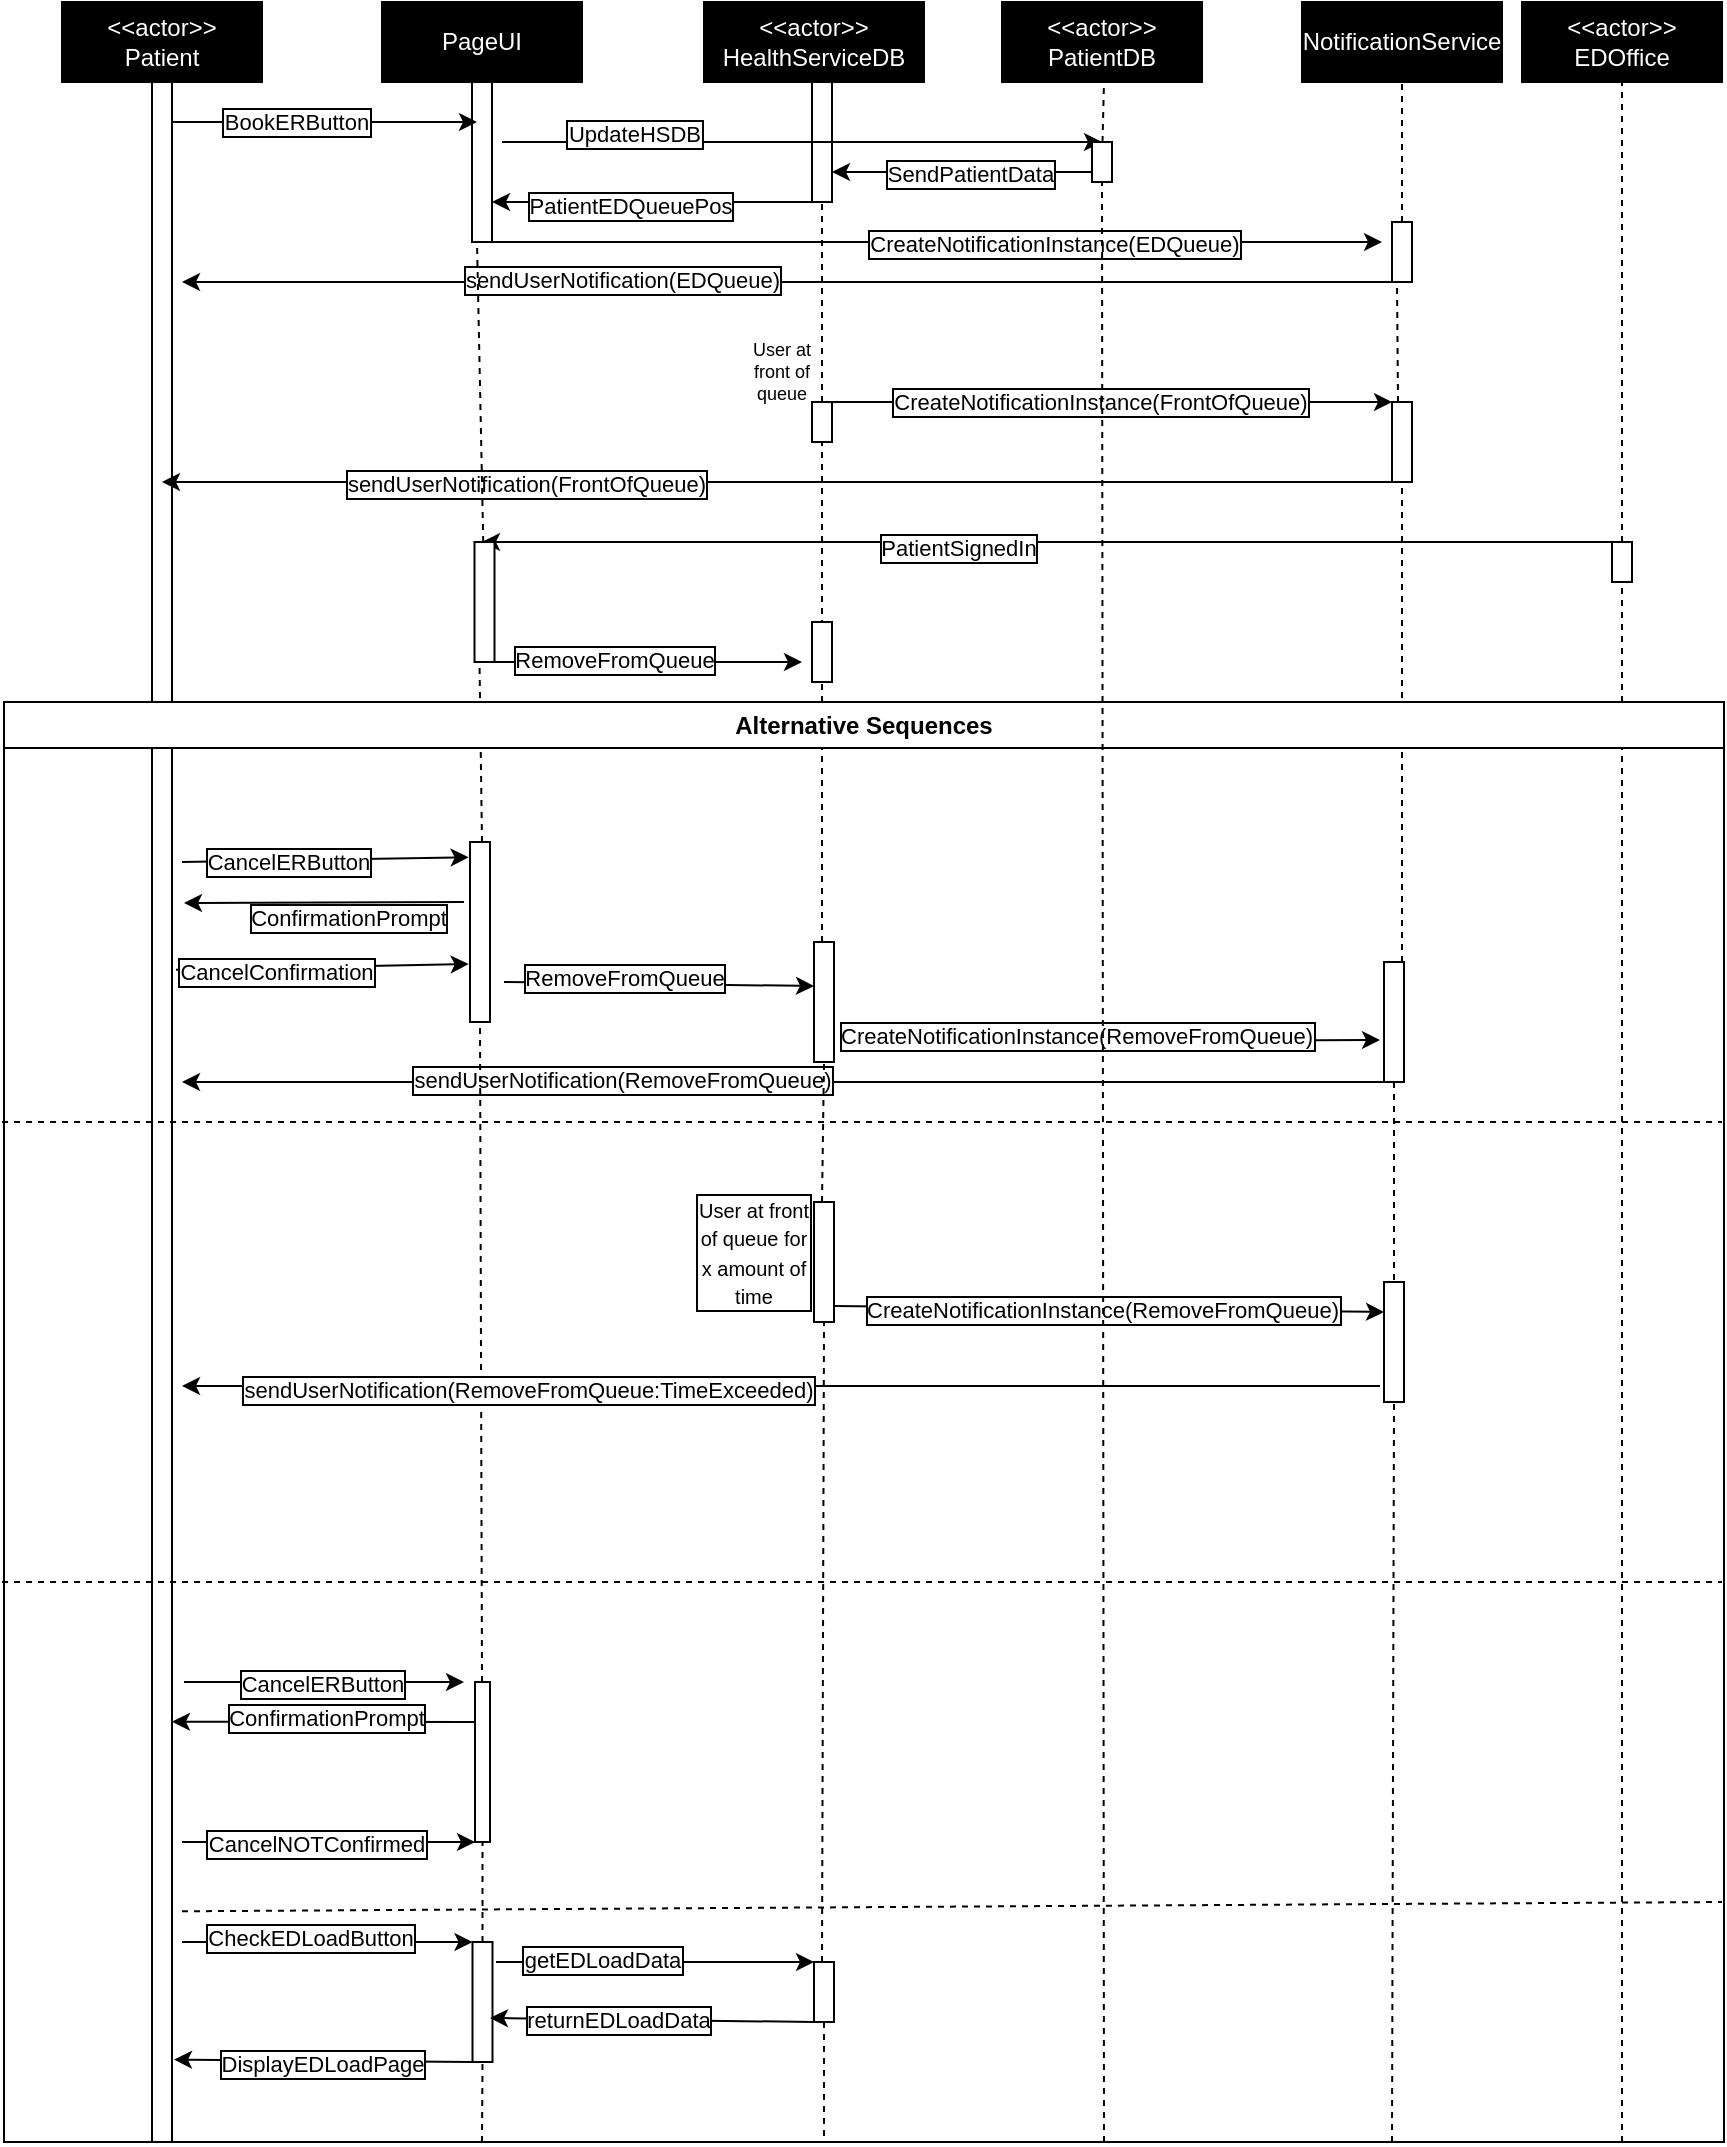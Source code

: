 <mxfile version="22.0.0" type="github">
  <diagram name="Page-1" id="XT7bn8gTdWA8QPqIjjBi">
    <mxGraphModel dx="1434" dy="782" grid="1" gridSize="10" guides="1" tooltips="1" connect="1" arrows="1" fold="1" page="1" pageScale="1" pageWidth="850" pageHeight="1100" math="0" shadow="0">
      <root>
        <mxCell id="0" />
        <mxCell id="1" parent="0" />
        <mxCell id="82Lhvo7nVB6kF26-BJnR-1" value="&lt;div&gt;&lt;font color=&quot;#ffffff&quot;&gt;&amp;lt;&amp;lt;actor&amp;gt;&amp;gt;&lt;/font&gt;&lt;/div&gt;&lt;div&gt;&lt;font color=&quot;#ffffff&quot;&gt;Patient&lt;/font&gt;&lt;/div&gt;" style="rounded=0;whiteSpace=wrap;html=1;fillColor=#000000;" parent="1" vertex="1">
          <mxGeometry x="40" y="30" width="100" height="40" as="geometry" />
        </mxCell>
        <mxCell id="82Lhvo7nVB6kF26-BJnR-2" value="&lt;font color=&quot;#ffffff&quot;&gt;PageUI&lt;/font&gt;" style="rounded=0;whiteSpace=wrap;html=1;fillColor=#000000;" parent="1" vertex="1">
          <mxGeometry x="200" y="30" width="100" height="40" as="geometry" />
        </mxCell>
        <mxCell id="82Lhvo7nVB6kF26-BJnR-3" value="&lt;div&gt;&lt;font color=&quot;#ffffff&quot;&gt;&amp;lt;&amp;lt;actor&amp;gt;&amp;gt;&lt;/font&gt;&lt;/div&gt;&lt;div&gt;&lt;font color=&quot;#ffffff&quot;&gt;HealthServiceDB&lt;/font&gt;&lt;/div&gt;" style="rounded=0;whiteSpace=wrap;html=1;fillColor=#000000;" parent="1" vertex="1">
          <mxGeometry x="361" y="30" width="110" height="40" as="geometry" />
        </mxCell>
        <mxCell id="82Lhvo7nVB6kF26-BJnR-6" value="&lt;div&gt;&lt;font color=&quot;#ffffff&quot;&gt;NotificationService&lt;/font&gt;&lt;/div&gt;" style="rounded=0;whiteSpace=wrap;html=1;fillColor=#000000;" parent="1" vertex="1">
          <mxGeometry x="660" y="30" width="100" height="40" as="geometry" />
        </mxCell>
        <mxCell id="82Lhvo7nVB6kF26-BJnR-8" value="" style="rounded=0;whiteSpace=wrap;html=1;" parent="1" vertex="1">
          <mxGeometry x="85" y="70" width="10" height="1030" as="geometry" />
        </mxCell>
        <mxCell id="82Lhvo7nVB6kF26-BJnR-14" value="" style="rounded=0;whiteSpace=wrap;html=1;" parent="1" vertex="1">
          <mxGeometry x="245" y="70" width="10" height="80" as="geometry" />
        </mxCell>
        <mxCell id="82Lhvo7nVB6kF26-BJnR-15" value="" style="rounded=0;whiteSpace=wrap;html=1;" parent="1" vertex="1">
          <mxGeometry x="415" y="70" width="10" height="60" as="geometry" />
        </mxCell>
        <mxCell id="82Lhvo7nVB6kF26-BJnR-17" value="" style="endArrow=classic;html=1;rounded=0;" parent="1" edge="1">
          <mxGeometry width="50" height="50" relative="1" as="geometry">
            <mxPoint x="260" y="100" as="sourcePoint" />
            <mxPoint x="560" y="100" as="targetPoint" />
          </mxGeometry>
        </mxCell>
        <mxCell id="82Lhvo7nVB6kF26-BJnR-18" value="&lt;div&gt;UpdateHSDB&lt;/div&gt;" style="edgeLabel;html=1;align=center;verticalAlign=middle;resizable=0;points=[];fontColor=#000000;labelBackgroundColor=#FFFFFF;labelBorderColor=default;" parent="82Lhvo7nVB6kF26-BJnR-17" vertex="1" connectable="0">
          <mxGeometry x="0.29" y="4" relative="1" as="geometry">
            <mxPoint x="-128" as="offset" />
          </mxGeometry>
        </mxCell>
        <mxCell id="82Lhvo7nVB6kF26-BJnR-19" value="" style="endArrow=classic;html=1;rounded=0;entryX=1;entryY=0.75;entryDx=0;entryDy=0;exitX=0;exitY=1;exitDx=0;exitDy=0;" parent="1" source="82Lhvo7nVB6kF26-BJnR-15" target="82Lhvo7nVB6kF26-BJnR-14" edge="1">
          <mxGeometry width="50" height="50" relative="1" as="geometry">
            <mxPoint x="420" y="390" as="sourcePoint" />
            <mxPoint x="470" y="340" as="targetPoint" />
          </mxGeometry>
        </mxCell>
        <mxCell id="82Lhvo7nVB6kF26-BJnR-20" value="&lt;span style=&quot;&quot;&gt;PatientEDQueuePos&lt;/span&gt;" style="edgeLabel;html=1;align=center;verticalAlign=middle;resizable=0;points=[];labelBorderColor=#000000;fontColor=#000000;labelBackgroundColor=#FFFFFF;" parent="82Lhvo7nVB6kF26-BJnR-19" vertex="1" connectable="0">
          <mxGeometry x="0.136" y="2" relative="1" as="geometry">
            <mxPoint as="offset" />
          </mxGeometry>
        </mxCell>
        <mxCell id="82Lhvo7nVB6kF26-BJnR-21" value="" style="endArrow=classic;html=1;rounded=0;exitX=1;exitY=1;exitDx=0;exitDy=0;" parent="1" source="82Lhvo7nVB6kF26-BJnR-14" edge="1">
          <mxGeometry width="50" height="50" relative="1" as="geometry">
            <mxPoint x="420" y="390" as="sourcePoint" />
            <mxPoint x="700" y="150" as="targetPoint" />
          </mxGeometry>
        </mxCell>
        <mxCell id="82Lhvo7nVB6kF26-BJnR-22" value="CreateNotificationInstance(EDQueue)" style="edgeLabel;html=1;align=center;verticalAlign=middle;resizable=0;points=[];labelBorderColor=default;" parent="82Lhvo7nVB6kF26-BJnR-21" vertex="1" connectable="0">
          <mxGeometry x="0.182" y="-1" relative="1" as="geometry">
            <mxPoint x="18" as="offset" />
          </mxGeometry>
        </mxCell>
        <mxCell id="82Lhvo7nVB6kF26-BJnR-23" value="" style="rounded=0;whiteSpace=wrap;html=1;" parent="1" vertex="1">
          <mxGeometry x="705" y="140" width="10" height="30" as="geometry" />
        </mxCell>
        <mxCell id="82Lhvo7nVB6kF26-BJnR-24" value="" style="endArrow=none;dashed=1;html=1;rounded=0;entryX=0.5;entryY=1;entryDx=0;entryDy=0;" parent="1" target="82Lhvo7nVB6kF26-BJnR-6" edge="1">
          <mxGeometry width="50" height="50" relative="1" as="geometry">
            <mxPoint x="710" y="140" as="sourcePoint" />
            <mxPoint x="470" y="340" as="targetPoint" />
          </mxGeometry>
        </mxCell>
        <mxCell id="82Lhvo7nVB6kF26-BJnR-26" value="" style="endArrow=classic;html=1;rounded=0;exitX=0;exitY=1;exitDx=0;exitDy=0;" parent="1" source="82Lhvo7nVB6kF26-BJnR-23" edge="1">
          <mxGeometry width="50" height="50" relative="1" as="geometry">
            <mxPoint x="705" y="140" as="sourcePoint" />
            <mxPoint x="100" y="170" as="targetPoint" />
          </mxGeometry>
        </mxCell>
        <mxCell id="82Lhvo7nVB6kF26-BJnR-27" value="sendUserNotification(EDQueue)" style="edgeLabel;html=1;align=center;verticalAlign=middle;resizable=0;points=[];labelBorderColor=default;" parent="82Lhvo7nVB6kF26-BJnR-26" vertex="1" connectable="0">
          <mxGeometry x="-0.033" y="-1" relative="1" as="geometry">
            <mxPoint x="-93" as="offset" />
          </mxGeometry>
        </mxCell>
        <mxCell id="82Lhvo7nVB6kF26-BJnR-28" value="" style="endArrow=none;dashed=1;html=1;rounded=0;" parent="1" edge="1">
          <mxGeometry width="50" height="50" relative="1" as="geometry">
            <mxPoint x="420" y="230" as="sourcePoint" />
            <mxPoint x="420" y="130" as="targetPoint" />
          </mxGeometry>
        </mxCell>
        <mxCell id="82Lhvo7nVB6kF26-BJnR-29" value="" style="rounded=0;whiteSpace=wrap;html=1;" parent="1" vertex="1">
          <mxGeometry x="415" y="230" width="10" height="20" as="geometry" />
        </mxCell>
        <mxCell id="82Lhvo7nVB6kF26-BJnR-33" value="" style="endArrow=none;dashed=1;html=1;rounded=0;entryX=0.25;entryY=1;entryDx=0;entryDy=0;" parent="1" target="82Lhvo7nVB6kF26-BJnR-23" edge="1">
          <mxGeometry width="50" height="50" relative="1" as="geometry">
            <mxPoint x="708" y="230" as="sourcePoint" />
            <mxPoint x="470" y="340" as="targetPoint" />
          </mxGeometry>
        </mxCell>
        <mxCell id="82Lhvo7nVB6kF26-BJnR-34" value="" style="rounded=0;whiteSpace=wrap;html=1;" parent="1" vertex="1">
          <mxGeometry x="705" y="230" width="10" height="40" as="geometry" />
        </mxCell>
        <mxCell id="82Lhvo7nVB6kF26-BJnR-35" value="" style="endArrow=classic;html=1;rounded=0;entryX=0;entryY=0;entryDx=0;entryDy=0;exitX=1;exitY=0;exitDx=0;exitDy=0;" parent="1" source="82Lhvo7nVB6kF26-BJnR-29" target="82Lhvo7nVB6kF26-BJnR-34" edge="1">
          <mxGeometry width="50" height="50" relative="1" as="geometry">
            <mxPoint x="420" y="390" as="sourcePoint" />
            <mxPoint x="470" y="340" as="targetPoint" />
          </mxGeometry>
        </mxCell>
        <mxCell id="82Lhvo7nVB6kF26-BJnR-36" value="CreateNotificationInstance(FrontOfQueue)" style="edgeLabel;html=1;align=center;verticalAlign=middle;resizable=0;points=[];labelBorderColor=default;" parent="82Lhvo7nVB6kF26-BJnR-35" vertex="1" connectable="0">
          <mxGeometry x="-0.414" y="1" relative="1" as="geometry">
            <mxPoint x="52" y="1" as="offset" />
          </mxGeometry>
        </mxCell>
        <mxCell id="82Lhvo7nVB6kF26-BJnR-37" value="" style="endArrow=classic;html=1;rounded=0;exitX=0.75;exitY=0;exitDx=0;exitDy=0;entryX=0;entryY=0;entryDx=0;entryDy=0;" parent="1" edge="1">
          <mxGeometry width="50" height="50" relative="1" as="geometry">
            <mxPoint x="95" y="90" as="sourcePoint" />
            <mxPoint x="247.5" y="90" as="targetPoint" />
          </mxGeometry>
        </mxCell>
        <mxCell id="82Lhvo7nVB6kF26-BJnR-38" value="&lt;font&gt;BookERButton&lt;/font&gt;" style="edgeLabel;html=1;align=center;verticalAlign=middle;resizable=0;points=[];labelBackgroundColor=#FFFFFF;fontColor=#000000;labelBorderColor=default;" parent="82Lhvo7nVB6kF26-BJnR-37" vertex="1" connectable="0">
          <mxGeometry x="-0.187" relative="1" as="geometry">
            <mxPoint as="offset" />
          </mxGeometry>
        </mxCell>
        <mxCell id="82Lhvo7nVB6kF26-BJnR-39" value="" style="endArrow=classic;html=1;rounded=0;exitX=0;exitY=1;exitDx=0;exitDy=0;" parent="1" source="82Lhvo7nVB6kF26-BJnR-34" edge="1">
          <mxGeometry width="50" height="50" relative="1" as="geometry">
            <mxPoint x="420" y="390" as="sourcePoint" />
            <mxPoint x="90" y="270" as="targetPoint" />
          </mxGeometry>
        </mxCell>
        <mxCell id="82Lhvo7nVB6kF26-BJnR-40" value="sendUserNotification(FrontOfQueue)" style="edgeLabel;html=1;align=center;verticalAlign=middle;resizable=0;points=[];labelBorderColor=default;" parent="82Lhvo7nVB6kF26-BJnR-39" vertex="1" connectable="0">
          <mxGeometry x="0.118" y="1" relative="1" as="geometry">
            <mxPoint x="-89" as="offset" />
          </mxGeometry>
        </mxCell>
        <mxCell id="82Lhvo7nVB6kF26-BJnR-41" value="User at front of queue" style="text;html=1;strokeColor=none;fillColor=none;align=center;verticalAlign=middle;whiteSpace=wrap;rounded=0;fontSize=9;" parent="1" vertex="1">
          <mxGeometry x="375" y="210" width="50" height="10" as="geometry" />
        </mxCell>
        <mxCell id="82Lhvo7nVB6kF26-BJnR-51" value="" style="endArrow=none;dashed=1;html=1;rounded=0;entryX=0.25;entryY=1;entryDx=0;entryDy=0;" parent="1" target="82Lhvo7nVB6kF26-BJnR-14" edge="1" source="_YnTIn_lLOJTzUy0rTk--29">
          <mxGeometry width="50" height="50" relative="1" as="geometry">
            <mxPoint x="250" y="450" as="sourcePoint" />
            <mxPoint x="470" y="400" as="targetPoint" />
          </mxGeometry>
        </mxCell>
        <mxCell id="82Lhvo7nVB6kF26-BJnR-53" value="" style="endArrow=classic;html=1;rounded=0;entryX=-0.067;entryY=0.085;entryDx=0;entryDy=0;entryPerimeter=0;" parent="1" target="82Lhvo7nVB6kF26-BJnR-52" edge="1">
          <mxGeometry width="50" height="50" relative="1" as="geometry">
            <mxPoint x="100" y="460" as="sourcePoint" />
            <mxPoint x="240" y="467" as="targetPoint" />
          </mxGeometry>
        </mxCell>
        <mxCell id="82Lhvo7nVB6kF26-BJnR-54" value="CancelERButton" style="edgeLabel;html=1;align=center;verticalAlign=middle;resizable=0;points=[];labelBorderColor=default;" parent="82Lhvo7nVB6kF26-BJnR-53" vertex="1" connectable="0">
          <mxGeometry x="-0.263" y="-1" relative="1" as="geometry">
            <mxPoint as="offset" />
          </mxGeometry>
        </mxCell>
        <mxCell id="82Lhvo7nVB6kF26-BJnR-57" value="" style="endArrow=classic;html=1;rounded=0;exitX=1.2;exitY=0.431;exitDx=0;exitDy=0;exitPerimeter=0;entryX=-0.067;entryY=0.678;entryDx=0;entryDy=0;entryPerimeter=0;" parent="1" source="82Lhvo7nVB6kF26-BJnR-8" target="82Lhvo7nVB6kF26-BJnR-52" edge="1">
          <mxGeometry width="50" height="50" relative="1" as="geometry">
            <mxPoint x="420" y="450" as="sourcePoint" />
            <mxPoint x="230" y="508" as="targetPoint" />
          </mxGeometry>
        </mxCell>
        <mxCell id="82Lhvo7nVB6kF26-BJnR-58" value="CancelConfirmation" style="edgeLabel;html=1;align=center;verticalAlign=middle;resizable=0;points=[];labelBorderColor=default;" parent="82Lhvo7nVB6kF26-BJnR-57" vertex="1" connectable="0">
          <mxGeometry x="-0.323" y="-2" relative="1" as="geometry">
            <mxPoint as="offset" />
          </mxGeometry>
        </mxCell>
        <mxCell id="82Lhvo7nVB6kF26-BJnR-59" value="" style="endArrow=none;dashed=1;html=1;rounded=0;entryX=0.5;entryY=1;entryDx=0;entryDy=0;" parent="1" edge="1">
          <mxGeometry width="50" height="50" relative="1" as="geometry">
            <mxPoint x="420" y="500" as="sourcePoint" />
            <mxPoint x="420" y="350" as="targetPoint" />
          </mxGeometry>
        </mxCell>
        <mxCell id="82Lhvo7nVB6kF26-BJnR-64" value="" style="endArrow=none;dashed=1;html=1;rounded=0;entryX=0.5;entryY=1;entryDx=0;entryDy=0;" parent="1" target="82Lhvo7nVB6kF26-BJnR-34" edge="1">
          <mxGeometry width="50" height="50" relative="1" as="geometry">
            <mxPoint x="710" y="510" as="sourcePoint" />
            <mxPoint x="470" y="400" as="targetPoint" />
          </mxGeometry>
        </mxCell>
        <mxCell id="82Lhvo7nVB6kF26-BJnR-67" value="" style="endArrow=classic;html=1;rounded=0;exitX=0;exitY=1;exitDx=0;exitDy=0;" parent="1" source="82Lhvo7nVB6kF26-BJnR-65" edge="1">
          <mxGeometry width="50" height="50" relative="1" as="geometry">
            <mxPoint x="420" y="450" as="sourcePoint" />
            <mxPoint x="100" y="570" as="targetPoint" />
          </mxGeometry>
        </mxCell>
        <mxCell id="82Lhvo7nVB6kF26-BJnR-68" value="sendUserNotification(RemoveFromQueue)" style="edgeLabel;html=1;align=center;verticalAlign=middle;resizable=0;points=[];labelBorderColor=default;" parent="82Lhvo7nVB6kF26-BJnR-67" vertex="1" connectable="0">
          <mxGeometry x="0.27" y="-1" relative="1" as="geometry">
            <mxPoint as="offset" />
          </mxGeometry>
        </mxCell>
        <mxCell id="82Lhvo7nVB6kF26-BJnR-71" value="" style="endArrow=none;dashed=1;html=1;rounded=0;entryX=0.5;entryY=1;entryDx=0;entryDy=0;" parent="1" target="82Lhvo7nVB6kF26-BJnR-52" edge="1">
          <mxGeometry width="50" height="50" relative="1" as="geometry">
            <mxPoint x="250" y="870" as="sourcePoint" />
            <mxPoint x="470" y="550" as="targetPoint" />
          </mxGeometry>
        </mxCell>
        <mxCell id="82Lhvo7nVB6kF26-BJnR-72" value="" style="endArrow=none;dashed=1;html=1;rounded=0;entryX=0.5;entryY=1;entryDx=0;entryDy=0;" parent="1" target="82Lhvo7nVB6kF26-BJnR-60" edge="1">
          <mxGeometry width="50" height="50" relative="1" as="geometry">
            <mxPoint x="420" y="630" as="sourcePoint" />
            <mxPoint x="470" y="550" as="targetPoint" />
          </mxGeometry>
        </mxCell>
        <mxCell id="82Lhvo7nVB6kF26-BJnR-78" value="" style="endArrow=classic;html=1;rounded=0;exitX=-0.2;exitY=0.867;exitDx=0;exitDy=0;exitPerimeter=0;" parent="1" source="82Lhvo7nVB6kF26-BJnR-76" edge="1">
          <mxGeometry width="50" height="50" relative="1" as="geometry">
            <mxPoint x="620" y="790" as="sourcePoint" />
            <mxPoint x="100" y="722" as="targetPoint" />
          </mxGeometry>
        </mxCell>
        <mxCell id="82Lhvo7nVB6kF26-BJnR-79" value="sendUserNotification(RemoveFromQueue:TimeExceeded)" style="edgeLabel;html=1;align=center;verticalAlign=middle;resizable=0;points=[];labelBorderColor=default;" parent="82Lhvo7nVB6kF26-BJnR-78" vertex="1" connectable="0">
          <mxGeometry x="0.518" y="2" relative="1" as="geometry">
            <mxPoint x="28" as="offset" />
          </mxGeometry>
        </mxCell>
        <mxCell id="82Lhvo7nVB6kF26-BJnR-93" value="" style="endArrow=none;dashed=1;html=1;rounded=0;entryX=0.5;entryY=1;entryDx=0;entryDy=0;" parent="1" target="82Lhvo7nVB6kF26-BJnR-76" edge="1">
          <mxGeometry width="50" height="50" relative="1" as="geometry">
            <mxPoint x="705" y="1100" as="sourcePoint" />
            <mxPoint x="470" y="610" as="targetPoint" />
          </mxGeometry>
        </mxCell>
        <mxCell id="_YnTIn_lLOJTzUy0rTk--1" value="" style="endArrow=none;dashed=1;html=1;rounded=0;" edge="1" parent="1">
          <mxGeometry width="50" height="50" relative="1" as="geometry">
            <mxPoint x="10" y="820" as="sourcePoint" />
            <mxPoint x="870" y="820" as="targetPoint" />
          </mxGeometry>
        </mxCell>
        <mxCell id="_YnTIn_lLOJTzUy0rTk--7" value="" style="endArrow=classic;html=1;rounded=0;exitX=0;exitY=0.25;exitDx=0;exitDy=0;entryX=1;entryY=0.796;entryDx=0;entryDy=0;entryPerimeter=0;" edge="1" parent="1" source="_YnTIn_lLOJTzUy0rTk--3" target="82Lhvo7nVB6kF26-BJnR-8">
          <mxGeometry width="50" height="50" relative="1" as="geometry">
            <mxPoint x="150" y="940" as="sourcePoint" />
            <mxPoint x="200" y="890" as="targetPoint" />
          </mxGeometry>
        </mxCell>
        <mxCell id="_YnTIn_lLOJTzUy0rTk--8" value="ConfirmationPrompt" style="edgeLabel;html=1;align=center;verticalAlign=middle;resizable=0;points=[];labelBorderColor=default;" vertex="1" connectable="0" parent="_YnTIn_lLOJTzUy0rTk--7">
          <mxGeometry x="0.417" y="-2" relative="1" as="geometry">
            <mxPoint x="33" as="offset" />
          </mxGeometry>
        </mxCell>
        <mxCell id="_YnTIn_lLOJTzUy0rTk--9" value="" style="endArrow=classic;html=1;rounded=0;entryX=0;entryY=1;entryDx=0;entryDy=0;" edge="1" parent="1" target="_YnTIn_lLOJTzUy0rTk--3">
          <mxGeometry width="50" height="50" relative="1" as="geometry">
            <mxPoint x="100" y="950" as="sourcePoint" />
            <mxPoint x="180" y="910" as="targetPoint" />
          </mxGeometry>
        </mxCell>
        <mxCell id="_YnTIn_lLOJTzUy0rTk--11" value="CancelNOTConfirmed" style="edgeLabel;html=1;align=center;verticalAlign=middle;resizable=0;points=[];labelBorderColor=default;" vertex="1" connectable="0" parent="_YnTIn_lLOJTzUy0rTk--9">
          <mxGeometry x="-0.34" y="-1" relative="1" as="geometry">
            <mxPoint x="18" as="offset" />
          </mxGeometry>
        </mxCell>
        <mxCell id="_YnTIn_lLOJTzUy0rTk--13" value="&lt;div&gt;&lt;font color=&quot;#ffffff&quot;&gt;&amp;lt;&amp;lt;actor&amp;gt;&amp;gt;&lt;/font&gt;&lt;/div&gt;&lt;div&gt;&lt;font color=&quot;#ffffff&quot;&gt;PatientDB&lt;/font&gt;&lt;/div&gt;" style="rounded=0;whiteSpace=wrap;html=1;fillColor=#000000;" vertex="1" parent="1">
          <mxGeometry x="510" y="30" width="100" height="40" as="geometry" />
        </mxCell>
        <mxCell id="_YnTIn_lLOJTzUy0rTk--14" value="" style="endArrow=none;dashed=1;html=1;rounded=0;entryX=0.5;entryY=1;entryDx=0;entryDy=0;" edge="1" parent="1" source="_YnTIn_lLOJTzUy0rTk--52">
          <mxGeometry width="50" height="50" relative="1" as="geometry">
            <mxPoint x="561" y="1100" as="sourcePoint" />
            <mxPoint x="561" y="70" as="targetPoint" />
          </mxGeometry>
        </mxCell>
        <mxCell id="_YnTIn_lLOJTzUy0rTk--15" value="" style="endArrow=classic;html=1;rounded=0;entryX=1;entryY=0.75;entryDx=0;entryDy=0;exitX=0;exitY=0.75;exitDx=0;exitDy=0;" edge="1" parent="1" source="_YnTIn_lLOJTzUy0rTk--52" target="82Lhvo7nVB6kF26-BJnR-15">
          <mxGeometry width="50" height="50" relative="1" as="geometry">
            <mxPoint x="550" y="115" as="sourcePoint" />
            <mxPoint x="450" y="310" as="targetPoint" />
          </mxGeometry>
        </mxCell>
        <mxCell id="_YnTIn_lLOJTzUy0rTk--16" value="SendPatientData" style="edgeLabel;html=1;align=center;verticalAlign=middle;resizable=0;points=[];labelBorderColor=default;" vertex="1" connectable="0" parent="_YnTIn_lLOJTzUy0rTk--15">
          <mxGeometry x="0.229" y="1" relative="1" as="geometry">
            <mxPoint x="19" as="offset" />
          </mxGeometry>
        </mxCell>
        <mxCell id="_YnTIn_lLOJTzUy0rTk--18" value="&lt;div&gt;&lt;font color=&quot;#ffffff&quot;&gt;&amp;lt;&amp;lt;actor&amp;gt;&amp;gt;&lt;/font&gt;&lt;/div&gt;&lt;div&gt;&lt;font color=&quot;#ffffff&quot;&gt;EDOffice&lt;/font&gt;&lt;/div&gt;" style="rounded=0;whiteSpace=wrap;html=1;fillColor=#000000;" vertex="1" parent="1">
          <mxGeometry x="770" y="30" width="100" height="40" as="geometry" />
        </mxCell>
        <mxCell id="_YnTIn_lLOJTzUy0rTk--21" value="" style="endArrow=none;dashed=1;html=1;rounded=0;entryX=0.5;entryY=1;entryDx=0;entryDy=0;" edge="1" parent="1" source="_YnTIn_lLOJTzUy0rTk--25" target="_YnTIn_lLOJTzUy0rTk--18">
          <mxGeometry width="50" height="50" relative="1" as="geometry">
            <mxPoint x="820" y="1100" as="sourcePoint" />
            <mxPoint x="380" y="340" as="targetPoint" />
          </mxGeometry>
        </mxCell>
        <mxCell id="_YnTIn_lLOJTzUy0rTk--22" value="" style="endArrow=none;dashed=1;html=1;rounded=0;" edge="1" parent="1">
          <mxGeometry width="50" height="50" relative="1" as="geometry">
            <mxPoint x="420" y="360" as="sourcePoint" />
            <mxPoint x="420" y="250" as="targetPoint" />
          </mxGeometry>
        </mxCell>
        <mxCell id="_YnTIn_lLOJTzUy0rTk--23" value="" style="endArrow=none;dashed=1;html=1;rounded=0;" edge="1" parent="1">
          <mxGeometry width="50" height="50" relative="1" as="geometry">
            <mxPoint x="10" y="590" as="sourcePoint" />
            <mxPoint x="870" y="590" as="targetPoint" />
          </mxGeometry>
        </mxCell>
        <mxCell id="_YnTIn_lLOJTzUy0rTk--26" value="" style="endArrow=none;dashed=1;html=1;rounded=0;entryX=0.5;entryY=1;entryDx=0;entryDy=0;" edge="1" parent="1" target="_YnTIn_lLOJTzUy0rTk--25">
          <mxGeometry width="50" height="50" relative="1" as="geometry">
            <mxPoint x="820" y="1100" as="sourcePoint" />
            <mxPoint x="820" y="70" as="targetPoint" />
          </mxGeometry>
        </mxCell>
        <mxCell id="_YnTIn_lLOJTzUy0rTk--25" value="" style="rounded=0;whiteSpace=wrap;html=1;" vertex="1" parent="1">
          <mxGeometry x="815" y="300" width="10" height="20" as="geometry" />
        </mxCell>
        <mxCell id="_YnTIn_lLOJTzUy0rTk--27" value="" style="endArrow=classic;html=1;rounded=0;exitX=0;exitY=0;exitDx=0;exitDy=0;" edge="1" parent="1" source="_YnTIn_lLOJTzUy0rTk--25">
          <mxGeometry width="50" height="50" relative="1" as="geometry">
            <mxPoint x="330" y="420" as="sourcePoint" />
            <mxPoint x="250" y="300" as="targetPoint" />
          </mxGeometry>
        </mxCell>
        <mxCell id="_YnTIn_lLOJTzUy0rTk--28" value="PatientSignedIn" style="edgeLabel;html=1;align=center;verticalAlign=middle;resizable=0;points=[];labelBorderColor=default;" vertex="1" connectable="0" parent="_YnTIn_lLOJTzUy0rTk--27">
          <mxGeometry x="0.158" y="3" relative="1" as="geometry">
            <mxPoint as="offset" />
          </mxGeometry>
        </mxCell>
        <mxCell id="_YnTIn_lLOJTzUy0rTk--30" value="" style="endArrow=none;dashed=1;html=1;rounded=0;entryX=0.25;entryY=1;entryDx=0;entryDy=0;" edge="1" parent="1" target="_YnTIn_lLOJTzUy0rTk--29">
          <mxGeometry width="50" height="50" relative="1" as="geometry">
            <mxPoint x="250" y="450" as="sourcePoint" />
            <mxPoint x="248" y="150" as="targetPoint" />
          </mxGeometry>
        </mxCell>
        <mxCell id="_YnTIn_lLOJTzUy0rTk--29" value="" style="rounded=0;whiteSpace=wrap;html=1;" vertex="1" parent="1">
          <mxGeometry x="246.25" y="300" width="10" height="60" as="geometry" />
        </mxCell>
        <mxCell id="_YnTIn_lLOJTzUy0rTk--32" value="" style="rounded=0;whiteSpace=wrap;html=1;" vertex="1" parent="1">
          <mxGeometry x="415" y="340" width="10" height="30" as="geometry" />
        </mxCell>
        <mxCell id="_YnTIn_lLOJTzUy0rTk--33" value="" style="endArrow=classic;html=1;rounded=0;exitX=1;exitY=1;exitDx=0;exitDy=0;" edge="1" parent="1" source="_YnTIn_lLOJTzUy0rTk--29">
          <mxGeometry width="50" height="50" relative="1" as="geometry">
            <mxPoint x="330" y="420" as="sourcePoint" />
            <mxPoint x="410" y="360" as="targetPoint" />
          </mxGeometry>
        </mxCell>
        <mxCell id="_YnTIn_lLOJTzUy0rTk--35" value="RemoveFromQueue" style="edgeLabel;html=1;align=center;verticalAlign=middle;resizable=0;points=[];labelBorderColor=default;" vertex="1" connectable="0" parent="_YnTIn_lLOJTzUy0rTk--33">
          <mxGeometry x="-0.223" y="1" relative="1" as="geometry">
            <mxPoint as="offset" />
          </mxGeometry>
        </mxCell>
        <mxCell id="_YnTIn_lLOJTzUy0rTk--36" value="" style="endArrow=none;dashed=1;html=1;rounded=0;exitX=1.5;exitY=0.888;exitDx=0;exitDy=0;exitPerimeter=0;" edge="1" parent="1" source="82Lhvo7nVB6kF26-BJnR-8">
          <mxGeometry width="50" height="50" relative="1" as="geometry">
            <mxPoint x="330" y="960" as="sourcePoint" />
            <mxPoint x="870" y="980" as="targetPoint" />
          </mxGeometry>
        </mxCell>
        <mxCell id="_YnTIn_lLOJTzUy0rTk--37" value="" style="endArrow=classic;html=1;rounded=0;entryX=0;entryY=0;entryDx=0;entryDy=0;" edge="1" parent="1" target="_YnTIn_lLOJTzUy0rTk--38">
          <mxGeometry width="50" height="50" relative="1" as="geometry">
            <mxPoint x="100" y="1000" as="sourcePoint" />
            <mxPoint x="220" y="1020" as="targetPoint" />
          </mxGeometry>
        </mxCell>
        <mxCell id="_YnTIn_lLOJTzUy0rTk--40" value="CheckEDLoadButton" style="edgeLabel;html=1;align=center;verticalAlign=middle;resizable=0;points=[];labelBorderColor=default;" vertex="1" connectable="0" parent="_YnTIn_lLOJTzUy0rTk--37">
          <mxGeometry x="-0.398" y="2" relative="1" as="geometry">
            <mxPoint x="20" as="offset" />
          </mxGeometry>
        </mxCell>
        <mxCell id="_YnTIn_lLOJTzUy0rTk--48" value="" style="endArrow=classic;html=1;rounded=0;exitX=0;exitY=1;exitDx=0;exitDy=0;entryX=1.1;entryY=0.96;entryDx=0;entryDy=0;entryPerimeter=0;" edge="1" parent="1" source="_YnTIn_lLOJTzUy0rTk--38" target="82Lhvo7nVB6kF26-BJnR-8">
          <mxGeometry width="50" height="50" relative="1" as="geometry">
            <mxPoint x="330" y="780" as="sourcePoint" />
            <mxPoint x="380" y="730" as="targetPoint" />
          </mxGeometry>
        </mxCell>
        <mxCell id="_YnTIn_lLOJTzUy0rTk--49" value="DisplayEDLoadPage" style="edgeLabel;html=1;align=center;verticalAlign=middle;resizable=0;points=[];labelBorderColor=default;" vertex="1" connectable="0" parent="_YnTIn_lLOJTzUy0rTk--48">
          <mxGeometry x="0.321" y="2" relative="1" as="geometry">
            <mxPoint x="23" as="offset" />
          </mxGeometry>
        </mxCell>
        <mxCell id="82Lhvo7nVB6kF26-BJnR-50" value="Alternative Sequences" style="swimlane;whiteSpace=wrap;html=1;" parent="1" vertex="1">
          <mxGeometry x="11" y="380" width="860" height="720" as="geometry" />
        </mxCell>
        <mxCell id="82Lhvo7nVB6kF26-BJnR-52" value="" style="rounded=0;whiteSpace=wrap;html=1;" parent="82Lhvo7nVB6kF26-BJnR-50" vertex="1">
          <mxGeometry x="233" y="70" width="10" height="90" as="geometry" />
        </mxCell>
        <mxCell id="82Lhvo7nVB6kF26-BJnR-60" value="" style="rounded=0;whiteSpace=wrap;html=1;" parent="82Lhvo7nVB6kF26-BJnR-50" vertex="1">
          <mxGeometry x="405" y="120" width="10" height="60" as="geometry" />
        </mxCell>
        <mxCell id="82Lhvo7nVB6kF26-BJnR-61" value="" style="endArrow=classic;html=1;rounded=0;entryX=0;entryY=0.367;entryDx=0;entryDy=0;entryPerimeter=0;" parent="82Lhvo7nVB6kF26-BJnR-50" target="82Lhvo7nVB6kF26-BJnR-60" edge="1">
          <mxGeometry width="50" height="50" relative="1" as="geometry">
            <mxPoint x="250" y="140" as="sourcePoint" />
            <mxPoint x="460" y="20" as="targetPoint" />
          </mxGeometry>
        </mxCell>
        <mxCell id="82Lhvo7nVB6kF26-BJnR-62" value="RemoveFromQueue" style="edgeLabel;html=1;align=center;verticalAlign=middle;resizable=0;points=[];labelBorderColor=default;" parent="82Lhvo7nVB6kF26-BJnR-61" vertex="1" connectable="0">
          <mxGeometry x="-0.226" y="3" relative="1" as="geometry">
            <mxPoint as="offset" />
          </mxGeometry>
        </mxCell>
        <mxCell id="82Lhvo7nVB6kF26-BJnR-63" value="" style="endArrow=classic;html=1;rounded=0;exitX=1;exitY=0.75;exitDx=0;exitDy=0;entryX=-0.2;entryY=0.65;entryDx=0;entryDy=0;entryPerimeter=0;" parent="82Lhvo7nVB6kF26-BJnR-50" target="82Lhvo7nVB6kF26-BJnR-65" edge="1">
          <mxGeometry width="50" height="50" relative="1" as="geometry">
            <mxPoint x="430" y="170" as="sourcePoint" />
            <mxPoint x="670" y="170" as="targetPoint" />
          </mxGeometry>
        </mxCell>
        <mxCell id="82Lhvo7nVB6kF26-BJnR-66" value="CreateNotificationInstance(RemoveFromQueue)" style="edgeLabel;html=1;align=center;verticalAlign=middle;resizable=0;points=[];labelBorderColor=default;" parent="82Lhvo7nVB6kF26-BJnR-63" vertex="1" connectable="0">
          <mxGeometry x="-0.178" y="3" relative="1" as="geometry">
            <mxPoint as="offset" />
          </mxGeometry>
        </mxCell>
        <mxCell id="82Lhvo7nVB6kF26-BJnR-65" value="" style="rounded=0;whiteSpace=wrap;html=1;" parent="82Lhvo7nVB6kF26-BJnR-50" vertex="1">
          <mxGeometry x="690" y="130" width="10" height="60" as="geometry" />
        </mxCell>
        <mxCell id="82Lhvo7nVB6kF26-BJnR-74" value="" style="rounded=0;whiteSpace=wrap;html=1;" parent="82Lhvo7nVB6kF26-BJnR-50" vertex="1">
          <mxGeometry x="405" y="250" width="10" height="60" as="geometry" />
        </mxCell>
        <mxCell id="82Lhvo7nVB6kF26-BJnR-76" value="" style="rounded=0;whiteSpace=wrap;html=1;" parent="82Lhvo7nVB6kF26-BJnR-50" vertex="1">
          <mxGeometry x="690" y="290" width="10" height="60" as="geometry" />
        </mxCell>
        <mxCell id="82Lhvo7nVB6kF26-BJnR-75" value="" style="endArrow=classic;html=1;rounded=0;exitX=1;exitY=0.867;exitDx=0;exitDy=0;exitPerimeter=0;entryX=0;entryY=0.25;entryDx=0;entryDy=0;" parent="82Lhvo7nVB6kF26-BJnR-50" source="82Lhvo7nVB6kF26-BJnR-74" target="82Lhvo7nVB6kF26-BJnR-76" edge="1">
          <mxGeometry width="50" height="50" relative="1" as="geometry">
            <mxPoint x="470" y="310" as="sourcePoint" />
            <mxPoint x="670" y="300" as="targetPoint" />
          </mxGeometry>
        </mxCell>
        <mxCell id="82Lhvo7nVB6kF26-BJnR-77" value="&lt;div&gt;CreateNotificationInstance(RemoveFromQueue)&lt;/div&gt;" style="edgeLabel;html=1;align=center;verticalAlign=middle;resizable=0;points=[];labelBorderColor=default;" parent="82Lhvo7nVB6kF26-BJnR-75" vertex="1" connectable="0">
          <mxGeometry x="-0.302" y="-1" relative="1" as="geometry">
            <mxPoint x="38" as="offset" />
          </mxGeometry>
        </mxCell>
        <mxCell id="82Lhvo7nVB6kF26-BJnR-80" value="&lt;font style=&quot;font-size: 10px;&quot;&gt;User at front of queue for x amount of time&lt;br&gt;&lt;/font&gt;" style="text;html=1;strokeColor=none;fillColor=none;align=center;verticalAlign=middle;whiteSpace=wrap;rounded=0;labelBorderColor=default;" parent="82Lhvo7nVB6kF26-BJnR-50" vertex="1">
          <mxGeometry x="345" y="260" width="60" height="30" as="geometry" />
        </mxCell>
        <mxCell id="82Lhvo7nVB6kF26-BJnR-82" value="" style="endArrow=none;dashed=1;html=1;rounded=0;exitX=0.5;exitY=1;exitDx=0;exitDy=0;entryX=0.5;entryY=0;entryDx=0;entryDy=0;" parent="82Lhvo7nVB6kF26-BJnR-50" source="82Lhvo7nVB6kF26-BJnR-65" target="82Lhvo7nVB6kF26-BJnR-76" edge="1">
          <mxGeometry width="50" height="50" relative="1" as="geometry">
            <mxPoint x="410" y="130" as="sourcePoint" />
            <mxPoint x="460" y="80" as="targetPoint" />
          </mxGeometry>
        </mxCell>
        <mxCell id="82Lhvo7nVB6kF26-BJnR-83" value="" style="endArrow=none;dashed=1;html=1;rounded=0;exitX=0.5;exitY=1;exitDx=0;exitDy=0;" parent="82Lhvo7nVB6kF26-BJnR-50" source="_YnTIn_lLOJTzUy0rTk--42" edge="1">
          <mxGeometry width="50" height="50" relative="1" as="geometry">
            <mxPoint x="410" y="130" as="sourcePoint" />
            <mxPoint x="410" y="720" as="targetPoint" />
          </mxGeometry>
        </mxCell>
        <mxCell id="82Lhvo7nVB6kF26-BJnR-55" value="" style="endArrow=classic;html=1;rounded=0;exitX=0;exitY=0.25;exitDx=0;exitDy=0;" parent="82Lhvo7nVB6kF26-BJnR-50" edge="1">
          <mxGeometry width="50" height="50" relative="1" as="geometry">
            <mxPoint x="230" y="100" as="sourcePoint" />
            <mxPoint x="90" y="100.5" as="targetPoint" />
          </mxGeometry>
        </mxCell>
        <mxCell id="82Lhvo7nVB6kF26-BJnR-56" value="ConfirmationPrompt" style="edgeLabel;html=1;align=center;verticalAlign=middle;resizable=0;points=[];labelBorderColor=default;" parent="82Lhvo7nVB6kF26-BJnR-55" vertex="1" connectable="0">
          <mxGeometry x="0.539" y="-1" relative="1" as="geometry">
            <mxPoint x="49" y="8" as="offset" />
          </mxGeometry>
        </mxCell>
        <mxCell id="_YnTIn_lLOJTzUy0rTk--3" value="" style="rounded=0;whiteSpace=wrap;html=1;" vertex="1" parent="82Lhvo7nVB6kF26-BJnR-50">
          <mxGeometry x="235.5" y="490" width="7.5" height="80" as="geometry" />
        </mxCell>
        <mxCell id="_YnTIn_lLOJTzUy0rTk--4" value="" style="endArrow=classic;html=1;rounded=0;" edge="1" parent="82Lhvo7nVB6kF26-BJnR-50">
          <mxGeometry width="50" height="50" relative="1" as="geometry">
            <mxPoint x="90" y="490" as="sourcePoint" />
            <mxPoint x="230" y="490" as="targetPoint" />
          </mxGeometry>
        </mxCell>
        <mxCell id="_YnTIn_lLOJTzUy0rTk--6" value="CancelERButton" style="edgeLabel;html=1;align=center;verticalAlign=middle;resizable=0;points=[];labelBorderColor=default;" vertex="1" connectable="0" parent="_YnTIn_lLOJTzUy0rTk--4">
          <mxGeometry x="0.129" y="-1" relative="1" as="geometry">
            <mxPoint x="-10" as="offset" />
          </mxGeometry>
        </mxCell>
        <mxCell id="_YnTIn_lLOJTzUy0rTk--12" value="" style="endArrow=none;dashed=1;html=1;rounded=0;entryX=0.5;entryY=1;entryDx=0;entryDy=0;" edge="1" parent="82Lhvo7nVB6kF26-BJnR-50" source="_YnTIn_lLOJTzUy0rTk--38" target="_YnTIn_lLOJTzUy0rTk--3">
          <mxGeometry width="50" height="50" relative="1" as="geometry">
            <mxPoint x="240" y="720" as="sourcePoint" />
            <mxPoint x="266.25" y="610" as="targetPoint" />
          </mxGeometry>
        </mxCell>
        <mxCell id="_YnTIn_lLOJTzUy0rTk--38" value="" style="rounded=0;whiteSpace=wrap;html=1;" vertex="1" parent="82Lhvo7nVB6kF26-BJnR-50">
          <mxGeometry x="234.25" y="620" width="10" height="60" as="geometry" />
        </mxCell>
        <mxCell id="_YnTIn_lLOJTzUy0rTk--41" value="" style="endArrow=none;dashed=1;html=1;rounded=0;entryX=0.5;entryY=1;entryDx=0;entryDy=0;" edge="1" parent="82Lhvo7nVB6kF26-BJnR-50" target="_YnTIn_lLOJTzUy0rTk--38">
          <mxGeometry width="50" height="50" relative="1" as="geometry">
            <mxPoint x="239" y="720" as="sourcePoint" />
            <mxPoint x="229" y="690" as="targetPoint" />
          </mxGeometry>
        </mxCell>
        <mxCell id="_YnTIn_lLOJTzUy0rTk--42" value="" style="rounded=0;whiteSpace=wrap;html=1;" vertex="1" parent="82Lhvo7nVB6kF26-BJnR-50">
          <mxGeometry x="405" y="630" width="10" height="30" as="geometry" />
        </mxCell>
        <mxCell id="_YnTIn_lLOJTzUy0rTk--44" value="" style="endArrow=classic;html=1;rounded=0;entryX=0;entryY=0;entryDx=0;entryDy=0;" edge="1" parent="82Lhvo7nVB6kF26-BJnR-50" target="_YnTIn_lLOJTzUy0rTk--42">
          <mxGeometry width="50" height="50" relative="1" as="geometry">
            <mxPoint x="246" y="630" as="sourcePoint" />
            <mxPoint x="370" y="590" as="targetPoint" />
          </mxGeometry>
        </mxCell>
        <mxCell id="_YnTIn_lLOJTzUy0rTk--45" value="getEDLoadData" style="edgeLabel;html=1;align=center;verticalAlign=middle;resizable=0;points=[];labelBorderColor=default;" vertex="1" connectable="0" parent="_YnTIn_lLOJTzUy0rTk--44">
          <mxGeometry x="-0.333" y="1" relative="1" as="geometry">
            <mxPoint as="offset" />
          </mxGeometry>
        </mxCell>
        <mxCell id="_YnTIn_lLOJTzUy0rTk--46" value="" style="endArrow=classic;html=1;rounded=0;exitX=0;exitY=1;exitDx=0;exitDy=0;entryX=0.875;entryY=0.633;entryDx=0;entryDy=0;entryPerimeter=0;" edge="1" parent="82Lhvo7nVB6kF26-BJnR-50" source="_YnTIn_lLOJTzUy0rTk--42" target="_YnTIn_lLOJTzUy0rTk--38">
          <mxGeometry width="50" height="50" relative="1" as="geometry">
            <mxPoint x="320" y="640" as="sourcePoint" />
            <mxPoint x="370" y="590" as="targetPoint" />
          </mxGeometry>
        </mxCell>
        <mxCell id="_YnTIn_lLOJTzUy0rTk--47" value="returnEDLoadData" style="edgeLabel;html=1;align=center;verticalAlign=middle;resizable=0;points=[];labelBorderColor=default;" vertex="1" connectable="0" parent="_YnTIn_lLOJTzUy0rTk--46">
          <mxGeometry x="0.375" relative="1" as="geometry">
            <mxPoint x="13" as="offset" />
          </mxGeometry>
        </mxCell>
        <mxCell id="_YnTIn_lLOJTzUy0rTk--51" value="" style="endArrow=none;dashed=1;html=1;rounded=0;entryX=0.5;entryY=1;entryDx=0;entryDy=0;" edge="1" parent="1" target="82Lhvo7nVB6kF26-BJnR-74">
          <mxGeometry width="50" height="50" relative="1" as="geometry">
            <mxPoint x="420" y="1010" as="sourcePoint" />
            <mxPoint x="380" y="730" as="targetPoint" />
          </mxGeometry>
        </mxCell>
        <mxCell id="_YnTIn_lLOJTzUy0rTk--53" value="" style="endArrow=none;dashed=1;html=1;rounded=0;entryX=0.5;entryY=1;entryDx=0;entryDy=0;" edge="1" parent="1" target="_YnTIn_lLOJTzUy0rTk--52">
          <mxGeometry width="50" height="50" relative="1" as="geometry">
            <mxPoint x="561" y="1100" as="sourcePoint" />
            <mxPoint x="561" y="70" as="targetPoint" />
          </mxGeometry>
        </mxCell>
        <mxCell id="_YnTIn_lLOJTzUy0rTk--52" value="" style="rounded=0;whiteSpace=wrap;html=1;" vertex="1" parent="1">
          <mxGeometry x="555" y="100" width="10" height="20" as="geometry" />
        </mxCell>
      </root>
    </mxGraphModel>
  </diagram>
</mxfile>
